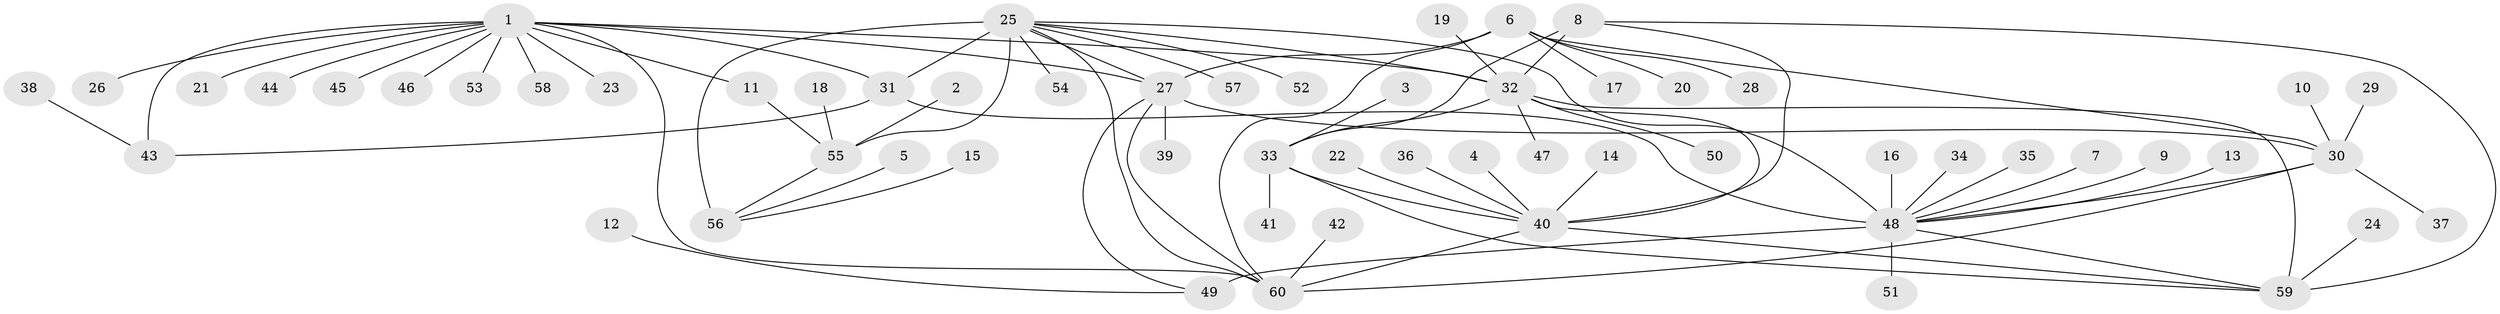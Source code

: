 // original degree distribution, {7: 0.025, 8: 0.041666666666666664, 9: 0.08333333333333333, 6: 0.025, 10: 0.041666666666666664, 5: 0.025, 11: 0.008333333333333333, 2: 0.15, 1: 0.5833333333333334, 4: 0.008333333333333333, 3: 0.008333333333333333}
// Generated by graph-tools (version 1.1) at 2025/50/03/09/25 03:50:39]
// undirected, 60 vertices, 80 edges
graph export_dot {
graph [start="1"]
  node [color=gray90,style=filled];
  1;
  2;
  3;
  4;
  5;
  6;
  7;
  8;
  9;
  10;
  11;
  12;
  13;
  14;
  15;
  16;
  17;
  18;
  19;
  20;
  21;
  22;
  23;
  24;
  25;
  26;
  27;
  28;
  29;
  30;
  31;
  32;
  33;
  34;
  35;
  36;
  37;
  38;
  39;
  40;
  41;
  42;
  43;
  44;
  45;
  46;
  47;
  48;
  49;
  50;
  51;
  52;
  53;
  54;
  55;
  56;
  57;
  58;
  59;
  60;
  1 -- 11 [weight=1.0];
  1 -- 21 [weight=1.0];
  1 -- 23 [weight=1.0];
  1 -- 26 [weight=1.0];
  1 -- 27 [weight=1.0];
  1 -- 31 [weight=4.0];
  1 -- 32 [weight=1.0];
  1 -- 43 [weight=4.0];
  1 -- 44 [weight=1.0];
  1 -- 45 [weight=1.0];
  1 -- 46 [weight=1.0];
  1 -- 53 [weight=1.0];
  1 -- 58 [weight=1.0];
  1 -- 60 [weight=1.0];
  2 -- 55 [weight=1.0];
  3 -- 33 [weight=1.0];
  4 -- 40 [weight=1.0];
  5 -- 56 [weight=1.0];
  6 -- 17 [weight=1.0];
  6 -- 20 [weight=1.0];
  6 -- 27 [weight=3.0];
  6 -- 28 [weight=1.0];
  6 -- 30 [weight=1.0];
  6 -- 60 [weight=1.0];
  7 -- 48 [weight=1.0];
  8 -- 32 [weight=2.0];
  8 -- 33 [weight=1.0];
  8 -- 40 [weight=1.0];
  8 -- 59 [weight=1.0];
  9 -- 48 [weight=1.0];
  10 -- 30 [weight=1.0];
  11 -- 55 [weight=1.0];
  12 -- 49 [weight=1.0];
  13 -- 48 [weight=1.0];
  14 -- 40 [weight=1.0];
  15 -- 56 [weight=1.0];
  16 -- 48 [weight=1.0];
  18 -- 55 [weight=1.0];
  19 -- 32 [weight=1.0];
  22 -- 40 [weight=1.0];
  24 -- 59 [weight=1.0];
  25 -- 27 [weight=1.0];
  25 -- 31 [weight=1.0];
  25 -- 32 [weight=1.0];
  25 -- 48 [weight=1.0];
  25 -- 52 [weight=1.0];
  25 -- 54 [weight=1.0];
  25 -- 55 [weight=4.0];
  25 -- 56 [weight=4.0];
  25 -- 57 [weight=1.0];
  25 -- 60 [weight=1.0];
  27 -- 30 [weight=3.0];
  27 -- 39 [weight=1.0];
  27 -- 49 [weight=1.0];
  27 -- 60 [weight=3.0];
  29 -- 30 [weight=1.0];
  30 -- 37 [weight=1.0];
  30 -- 48 [weight=1.0];
  30 -- 60 [weight=1.0];
  31 -- 43 [weight=1.0];
  31 -- 48 [weight=1.0];
  32 -- 33 [weight=2.0];
  32 -- 40 [weight=2.0];
  32 -- 47 [weight=1.0];
  32 -- 50 [weight=1.0];
  32 -- 59 [weight=2.0];
  33 -- 40 [weight=1.0];
  33 -- 41 [weight=1.0];
  33 -- 59 [weight=1.0];
  34 -- 48 [weight=1.0];
  35 -- 48 [weight=1.0];
  36 -- 40 [weight=1.0];
  38 -- 43 [weight=1.0];
  40 -- 59 [weight=1.0];
  40 -- 60 [weight=1.0];
  42 -- 60 [weight=1.0];
  48 -- 49 [weight=5.0];
  48 -- 51 [weight=1.0];
  48 -- 59 [weight=1.0];
  55 -- 56 [weight=1.0];
}
